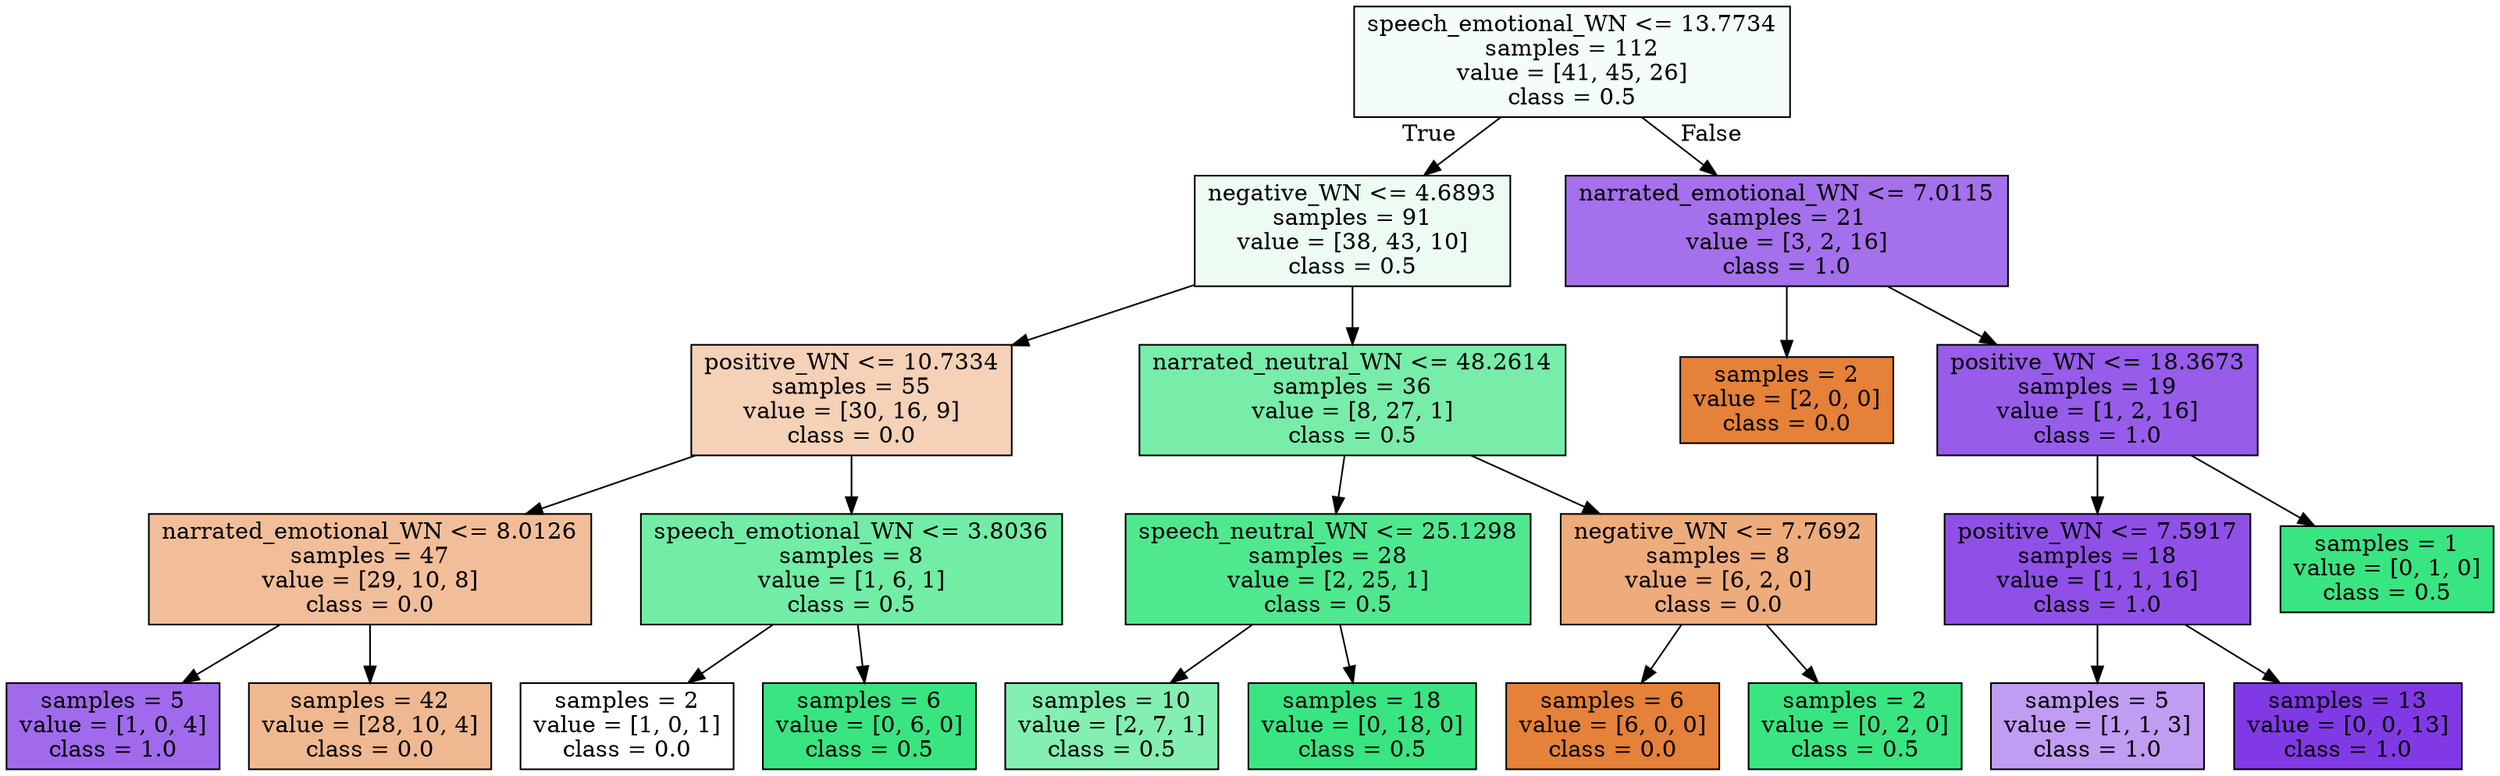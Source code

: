 digraph Tree {
node [shape=box, style="filled", color="black"] ;
0 [label="speech_emotional_WN <= 13.7734\nsamples = 112\nvalue = [41, 45, 26]\nclass = 0.5", fillcolor="#39e5810e"] ;
1 [label="negative_WN <= 4.6893\nsamples = 91\nvalue = [38, 43, 10]\nclass = 0.5", fillcolor="#39e58118"] ;
0 -> 1 [labeldistance=2.5, labelangle=45, headlabel="True"] ;
2 [label="positive_WN <= 10.7334\nsamples = 55\nvalue = [30, 16, 9]\nclass = 0.0", fillcolor="#e581395c"] ;
1 -> 2 ;
3 [label="narrated_emotional_WN <= 8.0126\nsamples = 47\nvalue = [29, 10, 8]\nclass = 0.0", fillcolor="#e5813983"] ;
2 -> 3 ;
4 [label="samples = 5\nvalue = [1, 0, 4]\nclass = 1.0", fillcolor="#8139e5bf"] ;
3 -> 4 ;
5 [label="samples = 42\nvalue = [28, 10, 4]\nclass = 0.0", fillcolor="#e581398f"] ;
3 -> 5 ;
6 [label="speech_emotional_WN <= 3.8036\nsamples = 8\nvalue = [1, 6, 1]\nclass = 0.5", fillcolor="#39e581b6"] ;
2 -> 6 ;
7 [label="samples = 2\nvalue = [1, 0, 1]\nclass = 0.0", fillcolor="#e5813900"] ;
6 -> 7 ;
8 [label="samples = 6\nvalue = [0, 6, 0]\nclass = 0.5", fillcolor="#39e581ff"] ;
6 -> 8 ;
9 [label="narrated_neutral_WN <= 48.2614\nsamples = 36\nvalue = [8, 27, 1]\nclass = 0.5", fillcolor="#39e581ad"] ;
1 -> 9 ;
10 [label="speech_neutral_WN <= 25.1298\nsamples = 28\nvalue = [2, 25, 1]\nclass = 0.5", fillcolor="#39e581e2"] ;
9 -> 10 ;
11 [label="samples = 10\nvalue = [2, 7, 1]\nclass = 0.5", fillcolor="#39e5819f"] ;
10 -> 11 ;
12 [label="samples = 18\nvalue = [0, 18, 0]\nclass = 0.5", fillcolor="#39e581ff"] ;
10 -> 12 ;
13 [label="negative_WN <= 7.7692\nsamples = 8\nvalue = [6, 2, 0]\nclass = 0.0", fillcolor="#e58139aa"] ;
9 -> 13 ;
14 [label="samples = 6\nvalue = [6, 0, 0]\nclass = 0.0", fillcolor="#e58139ff"] ;
13 -> 14 ;
15 [label="samples = 2\nvalue = [0, 2, 0]\nclass = 0.5", fillcolor="#39e581ff"] ;
13 -> 15 ;
16 [label="narrated_emotional_WN <= 7.0115\nsamples = 21\nvalue = [3, 2, 16]\nclass = 1.0", fillcolor="#8139e5b8"] ;
0 -> 16 [labeldistance=2.5, labelangle=-45, headlabel="False"] ;
17 [label="samples = 2\nvalue = [2, 0, 0]\nclass = 0.0", fillcolor="#e58139ff"] ;
16 -> 17 ;
18 [label="positive_WN <= 18.3673\nsamples = 19\nvalue = [1, 2, 16]\nclass = 1.0", fillcolor="#8139e5d2"] ;
16 -> 18 ;
19 [label="positive_WN <= 7.5917\nsamples = 18\nvalue = [1, 1, 16]\nclass = 1.0", fillcolor="#8139e5e1"] ;
18 -> 19 ;
20 [label="samples = 5\nvalue = [1, 1, 3]\nclass = 1.0", fillcolor="#8139e57f"] ;
19 -> 20 ;
21 [label="samples = 13\nvalue = [0, 0, 13]\nclass = 1.0", fillcolor="#8139e5ff"] ;
19 -> 21 ;
22 [label="samples = 1\nvalue = [0, 1, 0]\nclass = 0.5", fillcolor="#39e581ff"] ;
18 -> 22 ;
}